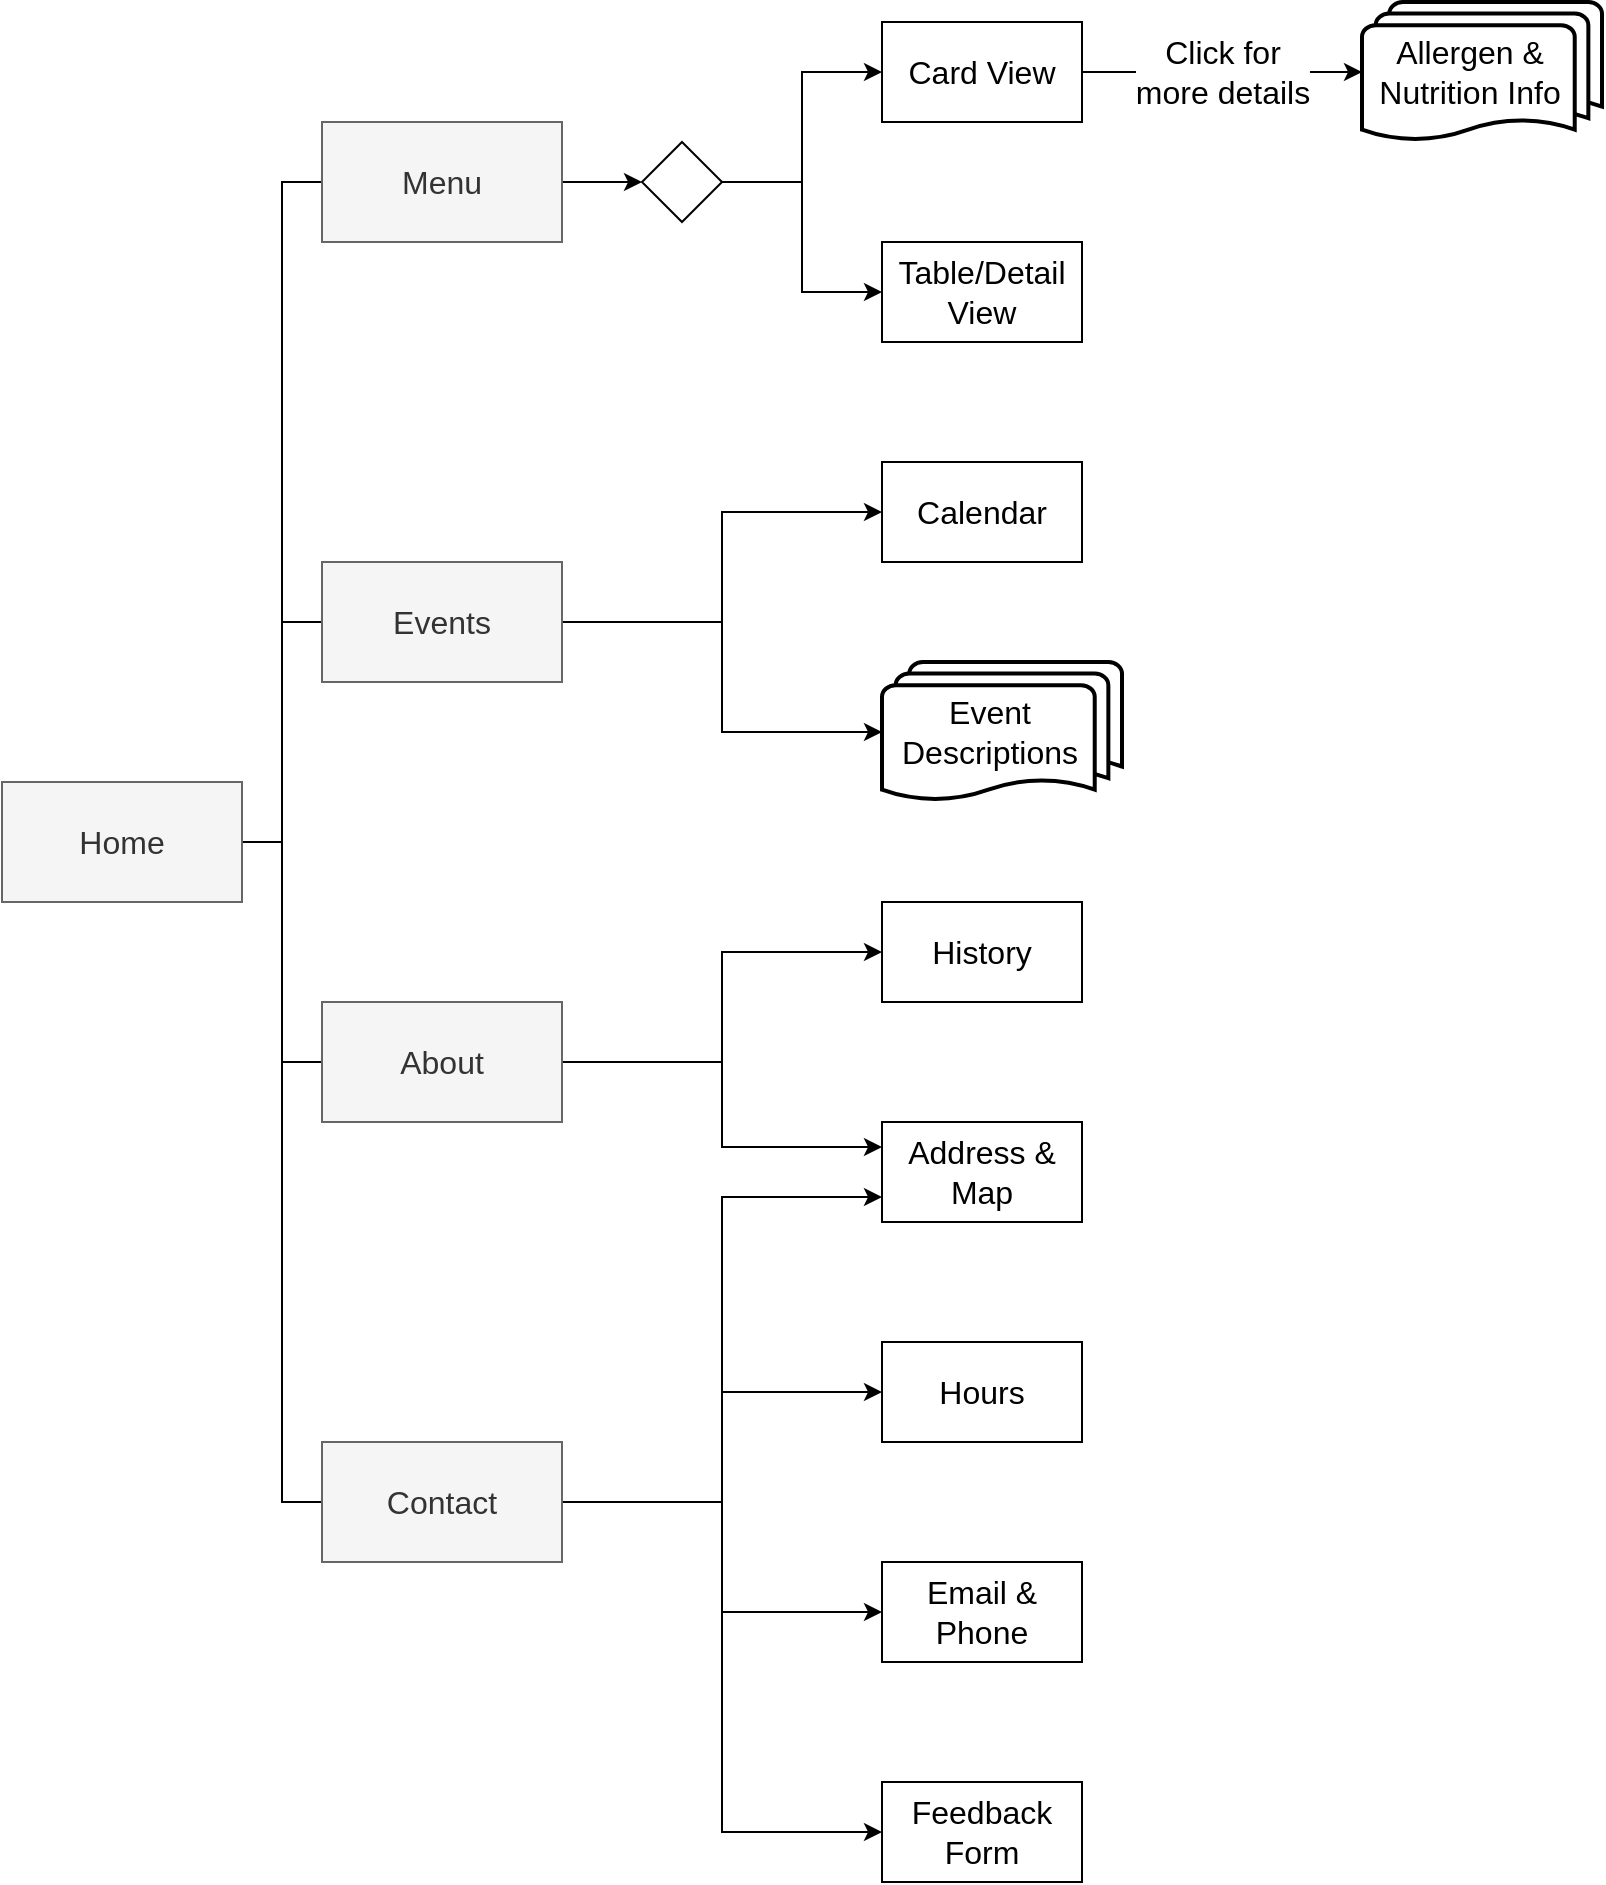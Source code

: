 <mxfile version="15.4.3"><diagram id="dS0ZjsXEu1Qo-uT_FoSz" name="Page-1"><mxGraphModel dx="1038" dy="577" grid="1" gridSize="10" guides="1" tooltips="1" connect="1" arrows="1" fold="1" page="1" pageScale="1" pageWidth="850" pageHeight="1100" math="0" shadow="0"><root><mxCell id="0"/><mxCell id="1" parent="0"/><mxCell id="WRPDPmSsOBtXb2EW90_I-37" style="edgeStyle=orthogonalEdgeStyle;rounded=0;orthogonalLoop=1;jettySize=auto;html=1;exitX=1;exitY=0.5;exitDx=0;exitDy=0;entryX=0;entryY=0.5;entryDx=0;entryDy=0;fontSize=16;strokeColor=default;endArrow=none;endFill=0;" edge="1" parent="1" source="WRPDPmSsOBtXb2EW90_I-3" target="WRPDPmSsOBtXb2EW90_I-4"><mxGeometry relative="1" as="geometry"/></mxCell><mxCell id="WRPDPmSsOBtXb2EW90_I-38" style="edgeStyle=orthogonalEdgeStyle;rounded=0;orthogonalLoop=1;jettySize=auto;html=1;exitX=1;exitY=0.5;exitDx=0;exitDy=0;entryX=0;entryY=0.5;entryDx=0;entryDy=0;fontSize=16;strokeColor=default;endArrow=none;endFill=0;" edge="1" parent="1" source="WRPDPmSsOBtXb2EW90_I-3" target="WRPDPmSsOBtXb2EW90_I-5"><mxGeometry relative="1" as="geometry"/></mxCell><mxCell id="WRPDPmSsOBtXb2EW90_I-41" style="edgeStyle=orthogonalEdgeStyle;rounded=0;orthogonalLoop=1;jettySize=auto;html=1;exitX=1;exitY=0.5;exitDx=0;exitDy=0;entryX=0;entryY=0.5;entryDx=0;entryDy=0;fontSize=16;strokeColor=default;endArrow=none;endFill=0;" edge="1" parent="1" source="WRPDPmSsOBtXb2EW90_I-3" target="WRPDPmSsOBtXb2EW90_I-6"><mxGeometry relative="1" as="geometry"/></mxCell><mxCell id="WRPDPmSsOBtXb2EW90_I-42" style="edgeStyle=orthogonalEdgeStyle;rounded=0;orthogonalLoop=1;jettySize=auto;html=1;exitX=1;exitY=0.5;exitDx=0;exitDy=0;entryX=0;entryY=0.5;entryDx=0;entryDy=0;fontSize=16;strokeColor=default;endArrow=none;endFill=0;" edge="1" parent="1" source="WRPDPmSsOBtXb2EW90_I-3" target="WRPDPmSsOBtXb2EW90_I-7"><mxGeometry relative="1" as="geometry"/></mxCell><mxCell id="WRPDPmSsOBtXb2EW90_I-3" value="&lt;div style=&quot;font-size: 16px;&quot;&gt;Home&lt;/div&gt;" style="rounded=0;whiteSpace=wrap;html=1;strokeColor=#666666;fillColor=#f5f5f5;fontColor=#333333;fontStyle=0;fontSize=16;" vertex="1" parent="1"><mxGeometry x="10" y="400" width="120" height="60" as="geometry"/></mxCell><mxCell id="WRPDPmSsOBtXb2EW90_I-21" style="edgeStyle=orthogonalEdgeStyle;rounded=0;orthogonalLoop=1;jettySize=auto;html=1;exitX=1;exitY=0.5;exitDx=0;exitDy=0;entryX=0;entryY=0.5;entryDx=0;entryDy=0;fontSize=16;strokeColor=default;" edge="1" parent="1" source="WRPDPmSsOBtXb2EW90_I-4" target="WRPDPmSsOBtXb2EW90_I-18"><mxGeometry relative="1" as="geometry"><mxPoint x="150" y="10" as="sourcePoint"/></mxGeometry></mxCell><mxCell id="WRPDPmSsOBtXb2EW90_I-4" value="&lt;div style=&quot;font-size: 16px&quot;&gt;Menu&lt;br&gt;&lt;/div&gt;" style="rounded=0;whiteSpace=wrap;html=1;strokeColor=#666666;fillColor=#f5f5f5;fontColor=#333333;fontStyle=0;fontSize=16;" vertex="1" parent="1"><mxGeometry x="170" y="70" width="120" height="60" as="geometry"/></mxCell><mxCell id="WRPDPmSsOBtXb2EW90_I-39" style="edgeStyle=orthogonalEdgeStyle;rounded=0;orthogonalLoop=1;jettySize=auto;html=1;exitX=1;exitY=0.5;exitDx=0;exitDy=0;entryX=0;entryY=0.5;entryDx=0;entryDy=0;fontSize=16;strokeColor=default;" edge="1" parent="1" source="WRPDPmSsOBtXb2EW90_I-5" target="WRPDPmSsOBtXb2EW90_I-27"><mxGeometry relative="1" as="geometry"/></mxCell><mxCell id="WRPDPmSsOBtXb2EW90_I-40" style="edgeStyle=orthogonalEdgeStyle;rounded=0;orthogonalLoop=1;jettySize=auto;html=1;exitX=1;exitY=0.5;exitDx=0;exitDy=0;entryX=0;entryY=0.5;entryDx=0;entryDy=0;entryPerimeter=0;fontSize=16;strokeColor=default;" edge="1" parent="1" source="WRPDPmSsOBtXb2EW90_I-5" target="WRPDPmSsOBtXb2EW90_I-28"><mxGeometry relative="1" as="geometry"/></mxCell><mxCell id="WRPDPmSsOBtXb2EW90_I-5" value="&lt;div style=&quot;font-size: 16px&quot;&gt;Events&lt;/div&gt;" style="rounded=0;whiteSpace=wrap;html=1;strokeColor=#666666;fillColor=#f5f5f5;fontColor=#333333;fontStyle=0;fontSize=16;" vertex="1" parent="1"><mxGeometry x="170" y="290" width="120" height="60" as="geometry"/></mxCell><mxCell id="WRPDPmSsOBtXb2EW90_I-47" style="edgeStyle=orthogonalEdgeStyle;rounded=0;orthogonalLoop=1;jettySize=auto;html=1;exitX=1;exitY=0.5;exitDx=0;exitDy=0;entryX=0;entryY=0.25;entryDx=0;entryDy=0;fontSize=16;strokeColor=default;" edge="1" parent="1" source="WRPDPmSsOBtXb2EW90_I-6" target="WRPDPmSsOBtXb2EW90_I-31"><mxGeometry relative="1" as="geometry"/></mxCell><mxCell id="WRPDPmSsOBtXb2EW90_I-49" style="edgeStyle=orthogonalEdgeStyle;rounded=0;orthogonalLoop=1;jettySize=auto;html=1;exitX=1;exitY=0.5;exitDx=0;exitDy=0;entryX=0;entryY=0.5;entryDx=0;entryDy=0;fontSize=16;strokeColor=default;" edge="1" parent="1" source="WRPDPmSsOBtXb2EW90_I-6" target="WRPDPmSsOBtXb2EW90_I-48"><mxGeometry relative="1" as="geometry"/></mxCell><mxCell id="WRPDPmSsOBtXb2EW90_I-6" value="&lt;div style=&quot;font-size: 16px&quot;&gt;About&lt;br&gt;&lt;/div&gt;" style="rounded=0;whiteSpace=wrap;html=1;strokeColor=#666666;fillColor=#f5f5f5;fontColor=#333333;fontStyle=0;fontSize=16;" vertex="1" parent="1"><mxGeometry x="170" y="510" width="120" height="60" as="geometry"/></mxCell><mxCell id="WRPDPmSsOBtXb2EW90_I-43" style="edgeStyle=orthogonalEdgeStyle;rounded=0;orthogonalLoop=1;jettySize=auto;html=1;exitX=1;exitY=0.5;exitDx=0;exitDy=0;entryX=0;entryY=0.75;entryDx=0;entryDy=0;fontSize=16;strokeColor=default;" edge="1" parent="1" source="WRPDPmSsOBtXb2EW90_I-7" target="WRPDPmSsOBtXb2EW90_I-31"><mxGeometry relative="1" as="geometry"/></mxCell><mxCell id="WRPDPmSsOBtXb2EW90_I-44" style="edgeStyle=orthogonalEdgeStyle;rounded=0;orthogonalLoop=1;jettySize=auto;html=1;exitX=1;exitY=0.5;exitDx=0;exitDy=0;entryX=0;entryY=0.5;entryDx=0;entryDy=0;fontSize=16;strokeColor=default;" edge="1" parent="1" source="WRPDPmSsOBtXb2EW90_I-7" target="WRPDPmSsOBtXb2EW90_I-34"><mxGeometry relative="1" as="geometry"/></mxCell><mxCell id="WRPDPmSsOBtXb2EW90_I-45" style="edgeStyle=orthogonalEdgeStyle;rounded=0;orthogonalLoop=1;jettySize=auto;html=1;exitX=1;exitY=0.5;exitDx=0;exitDy=0;entryX=0;entryY=0.5;entryDx=0;entryDy=0;fontSize=16;strokeColor=default;" edge="1" parent="1" source="WRPDPmSsOBtXb2EW90_I-7" target="WRPDPmSsOBtXb2EW90_I-33"><mxGeometry relative="1" as="geometry"/></mxCell><mxCell id="WRPDPmSsOBtXb2EW90_I-46" style="edgeStyle=orthogonalEdgeStyle;rounded=0;orthogonalLoop=1;jettySize=auto;html=1;exitX=1;exitY=0.5;exitDx=0;exitDy=0;entryX=0;entryY=0.5;entryDx=0;entryDy=0;fontSize=16;strokeColor=default;" edge="1" parent="1" source="WRPDPmSsOBtXb2EW90_I-7" target="WRPDPmSsOBtXb2EW90_I-32"><mxGeometry relative="1" as="geometry"/></mxCell><mxCell id="WRPDPmSsOBtXb2EW90_I-7" value="Contact" style="rounded=0;whiteSpace=wrap;html=1;strokeColor=#666666;fillColor=#f5f5f5;fontColor=#333333;fontStyle=0;fontSize=16;" vertex="1" parent="1"><mxGeometry x="170" y="730" width="120" height="60" as="geometry"/></mxCell><mxCell id="WRPDPmSsOBtXb2EW90_I-22" style="edgeStyle=orthogonalEdgeStyle;rounded=0;orthogonalLoop=1;jettySize=auto;html=1;exitX=1;exitY=0.5;exitDx=0;exitDy=0;fontSize=16;strokeColor=default;entryX=0;entryY=0.5;entryDx=0;entryDy=0;" edge="1" parent="1" source="WRPDPmSsOBtXb2EW90_I-18" target="WRPDPmSsOBtXb2EW90_I-19"><mxGeometry relative="1" as="geometry"><mxPoint x="510" y="70" as="targetPoint"/></mxGeometry></mxCell><mxCell id="WRPDPmSsOBtXb2EW90_I-29" style="edgeStyle=orthogonalEdgeStyle;rounded=0;orthogonalLoop=1;jettySize=auto;html=1;exitX=1;exitY=0.5;exitDx=0;exitDy=0;fontSize=16;strokeColor=default;entryX=0;entryY=0.5;entryDx=0;entryDy=0;" edge="1" parent="1" source="WRPDPmSsOBtXb2EW90_I-18" target="WRPDPmSsOBtXb2EW90_I-20"><mxGeometry relative="1" as="geometry"/></mxCell><mxCell id="WRPDPmSsOBtXb2EW90_I-18" value="" style="rhombus;whiteSpace=wrap;html=1;fontSize=16;strokeColor=default;fillColor=default;gradientColor=none;" vertex="1" parent="1"><mxGeometry x="330" y="80" width="40" height="40" as="geometry"/></mxCell><mxCell id="WRPDPmSsOBtXb2EW90_I-26" value="&lt;div&gt;Click for&lt;br&gt;&lt;/div&gt;&lt;div&gt;more details&lt;/div&gt;" style="edgeStyle=orthogonalEdgeStyle;rounded=0;orthogonalLoop=1;jettySize=auto;html=1;exitX=1;exitY=0.5;exitDx=0;exitDy=0;fontSize=16;strokeColor=default;" edge="1" parent="1" source="WRPDPmSsOBtXb2EW90_I-19" target="WRPDPmSsOBtXb2EW90_I-24"><mxGeometry relative="1" as="geometry"/></mxCell><mxCell id="WRPDPmSsOBtXb2EW90_I-19" value="&lt;div&gt;Card View&lt;/div&gt;" style="rounded=0;whiteSpace=wrap;html=1;fontSize=16;strokeColor=default;fillColor=default;gradientColor=none;" vertex="1" parent="1"><mxGeometry x="450" y="20" width="100" height="50" as="geometry"/></mxCell><mxCell id="WRPDPmSsOBtXb2EW90_I-20" value="Table/Detail View" style="rounded=0;whiteSpace=wrap;html=1;fontSize=16;strokeColor=default;fillColor=default;gradientColor=none;" vertex="1" parent="1"><mxGeometry x="450" y="130" width="100" height="50" as="geometry"/></mxCell><mxCell id="WRPDPmSsOBtXb2EW90_I-24" value="Allergen &amp;amp; Nutrition Info" style="strokeWidth=2;html=1;shape=mxgraph.flowchart.multi-document;whiteSpace=wrap;fontSize=16;fillColor=default;gradientColor=none;align=center;spacingTop=0;spacingLeft=0;spacingRight=12;" vertex="1" parent="1"><mxGeometry x="690" y="10" width="120" height="70" as="geometry"/></mxCell><mxCell id="WRPDPmSsOBtXb2EW90_I-27" value="Calendar" style="rounded=0;whiteSpace=wrap;html=1;fontSize=16;strokeColor=default;fillColor=default;gradientColor=none;align=center;" vertex="1" parent="1"><mxGeometry x="450" y="240" width="100" height="50" as="geometry"/></mxCell><mxCell id="WRPDPmSsOBtXb2EW90_I-28" value="Event Descriptions" style="strokeWidth=2;html=1;shape=mxgraph.flowchart.multi-document;whiteSpace=wrap;fontSize=16;fillColor=default;gradientColor=none;align=center;spacingLeft=0;spacingRight=12;" vertex="1" parent="1"><mxGeometry x="450" y="340" width="120" height="70" as="geometry"/></mxCell><mxCell id="WRPDPmSsOBtXb2EW90_I-31" value="Address &amp;amp; Map" style="rounded=0;whiteSpace=wrap;html=1;fontSize=16;strokeColor=default;fillColor=default;gradientColor=none;align=center;" vertex="1" parent="1"><mxGeometry x="450" y="570" width="100" height="50" as="geometry"/></mxCell><mxCell id="WRPDPmSsOBtXb2EW90_I-32" value="Feedback Form" style="rounded=0;whiteSpace=wrap;html=1;fontSize=16;strokeColor=default;fillColor=default;gradientColor=none;align=center;" vertex="1" parent="1"><mxGeometry x="450" y="900" width="100" height="50" as="geometry"/></mxCell><mxCell id="WRPDPmSsOBtXb2EW90_I-33" value="Email &amp;amp; Phone" style="rounded=0;whiteSpace=wrap;html=1;fontSize=16;strokeColor=default;fillColor=default;gradientColor=none;align=center;" vertex="1" parent="1"><mxGeometry x="450" y="790" width="100" height="50" as="geometry"/></mxCell><mxCell id="WRPDPmSsOBtXb2EW90_I-34" value="Hours" style="rounded=0;whiteSpace=wrap;html=1;fontSize=16;strokeColor=default;fillColor=default;gradientColor=none;align=center;" vertex="1" parent="1"><mxGeometry x="450" y="680" width="100" height="50" as="geometry"/></mxCell><mxCell id="WRPDPmSsOBtXb2EW90_I-48" value="History" style="rounded=0;whiteSpace=wrap;html=1;fontSize=16;strokeColor=default;fillColor=default;gradientColor=none;align=center;" vertex="1" parent="1"><mxGeometry x="450" y="460" width="100" height="50" as="geometry"/></mxCell></root></mxGraphModel></diagram></mxfile>